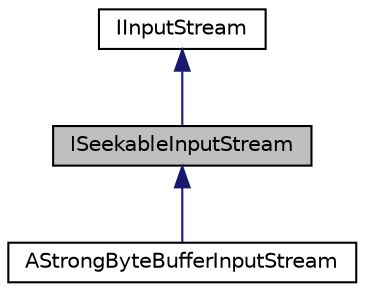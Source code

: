 digraph "ISeekableInputStream"
{
 // LATEX_PDF_SIZE
  edge [fontname="Helvetica",fontsize="10",labelfontname="Helvetica",labelfontsize="10"];
  node [fontname="Helvetica",fontsize="10",shape=record];
  Node1 [label="ISeekableInputStream",height=0.2,width=0.4,color="black", fillcolor="grey75", style="filled", fontcolor="black",tooltip="Represents an input stream with updating reading position."];
  Node2 -> Node1 [dir="back",color="midnightblue",fontsize="10",style="solid",fontname="Helvetica"];
  Node2 [label="IInputStream",height=0.2,width=0.4,color="black", fillcolor="white", style="filled",URL="$classIInputStream.html",tooltip="Represents an input stream."];
  Node1 -> Node3 [dir="back",color="midnightblue",fontsize="10",style="solid",fontname="Helvetica"];
  Node3 [label="AStrongByteBufferInputStream",height=0.2,width=0.4,color="black", fillcolor="white", style="filled",URL="$classAStrongByteBufferInputStream.html",tooltip="Input stream based on AByteBuffer with memory control, clears byte buffer on destruction."];
}
